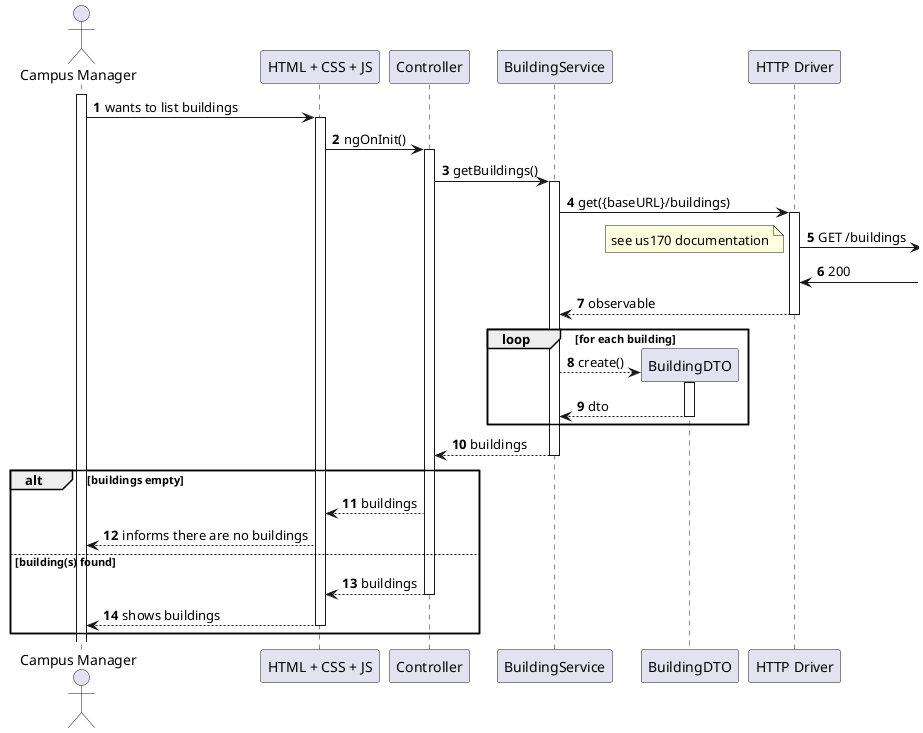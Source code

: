 @startuml
autonumber

actor "Campus Manager" as usr

participant "HTML + CSS + JS" as view
participant "Controller" as ctrl
participant "BuildingService" as svc
participant "BuildingDTO" as dto

participant "HTTP Driver" as http

activate usr
usr -> view : wants to list buildings
    activate view
        view -> ctrl : ngOnInit()
        activate ctrl
            ctrl -> svc : getBuildings()
            activate svc
                svc -> http : get({baseURL}/buildings)
                activate http
                    http ->] : GET /buildings
                note right : see us170 documentation
                ]-> http : 200
                http --> svc : observable
                deactivate http
                loop for each building
                svc --> dto** : create()
                    activate dto
                        dto --> svc : dto
                    deactivate dto
                end
                svc --> ctrl : buildings
        alt buildings empty
                deactivate svc
                ctrl --> view : buildings
                view --> usr : informs there are no buildings
        else building(s) found
            ctrl --> view : buildings
            deactivate ctrl
            view --> usr : shows buildings
            deactivate view
        end
@enduml
